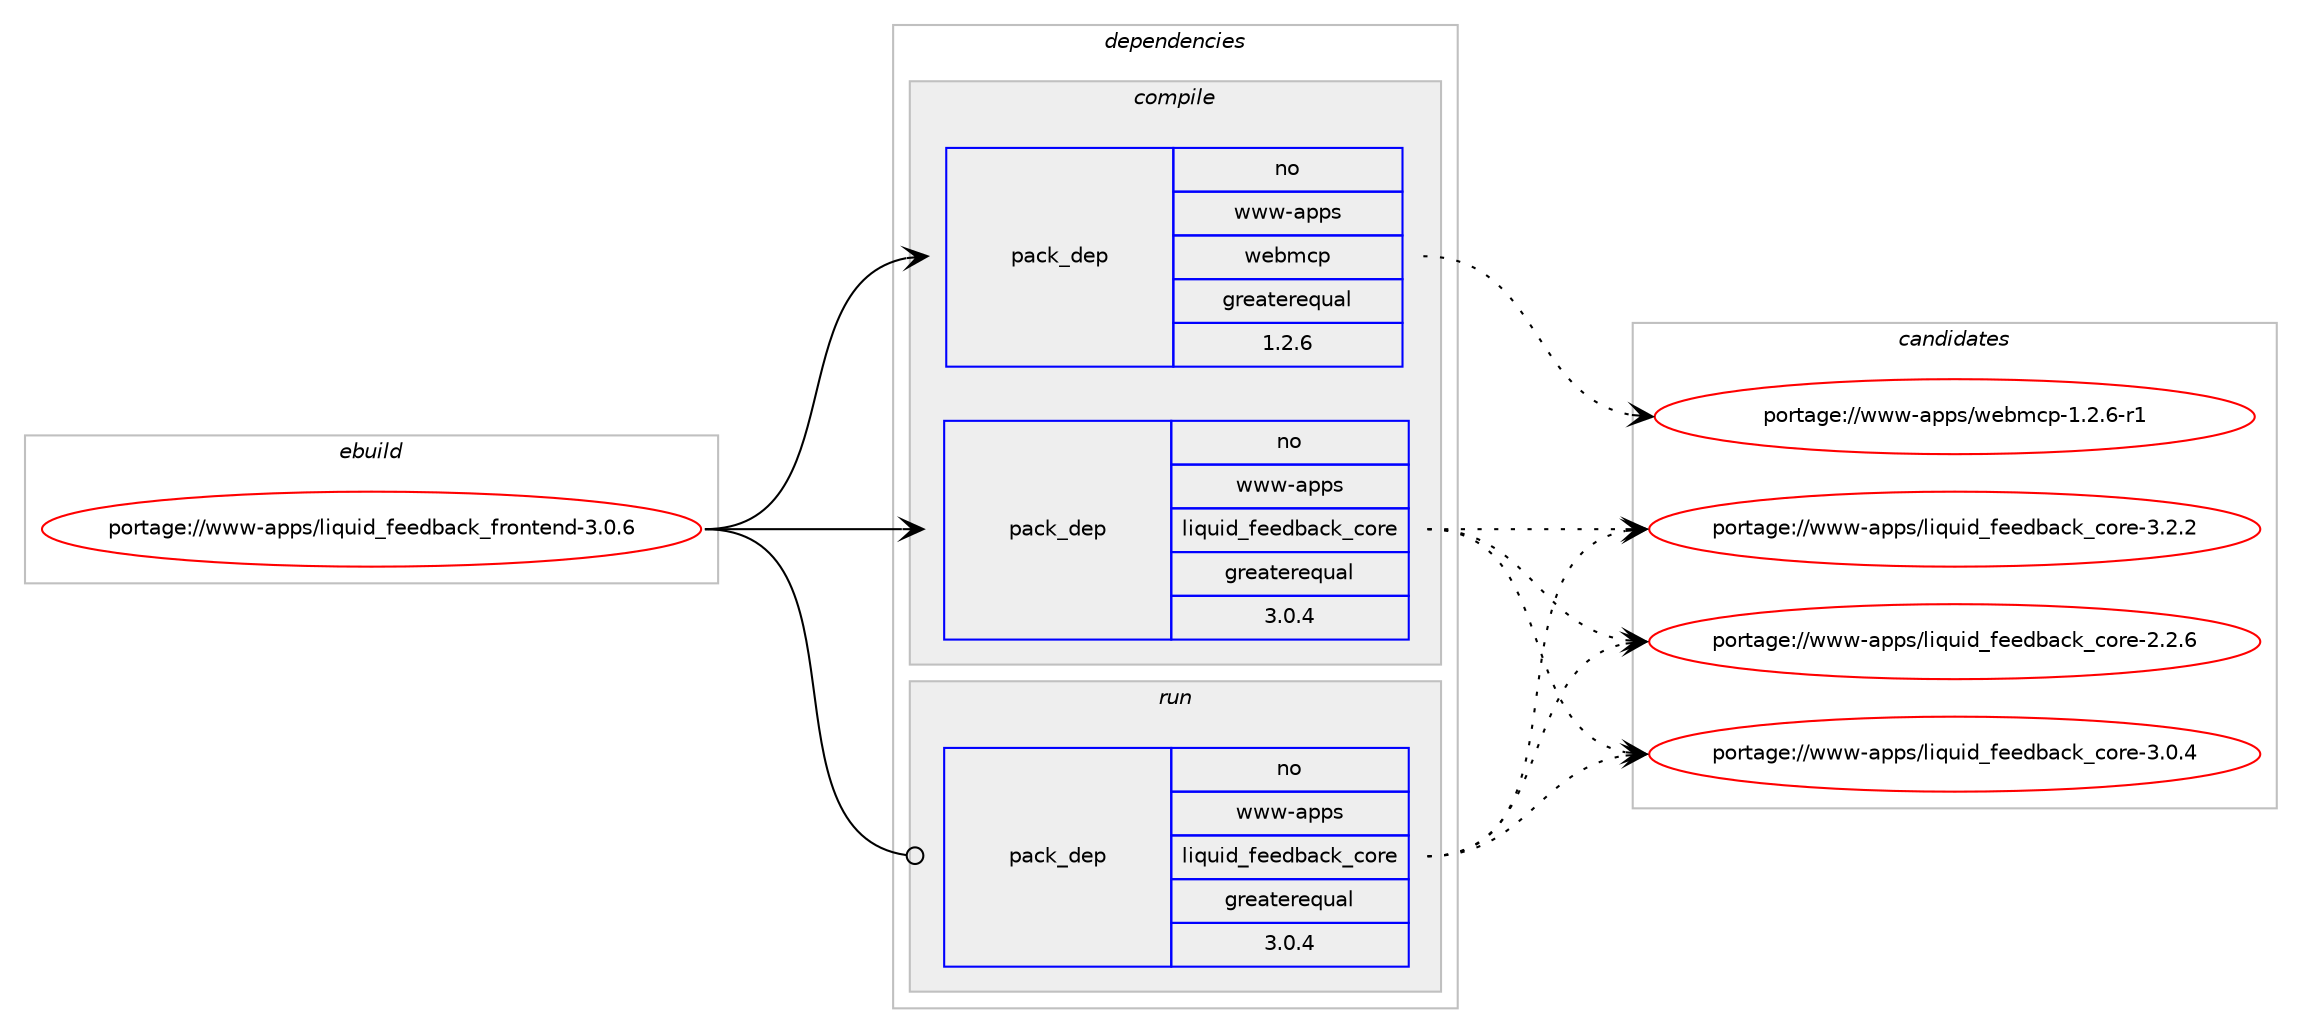 digraph prolog {

# *************
# Graph options
# *************

newrank=true;
concentrate=true;
compound=true;
graph [rankdir=LR,fontname=Helvetica,fontsize=10,ranksep=1.5];#, ranksep=2.5, nodesep=0.2];
edge  [arrowhead=vee];
node  [fontname=Helvetica,fontsize=10];

# **********
# The ebuild
# **********

subgraph cluster_leftcol {
color=gray;
rank=same;
label=<<i>ebuild</i>>;
id [label="portage://www-apps/liquid_feedback_frontend-3.0.6", color=red, width=4, href="../www-apps/liquid_feedback_frontend-3.0.6.svg"];
}

# ****************
# The dependencies
# ****************

subgraph cluster_midcol {
color=gray;
label=<<i>dependencies</i>>;
subgraph cluster_compile {
fillcolor="#eeeeee";
style=filled;
label=<<i>compile</i>>;
subgraph pack1605 {
dependency2837 [label=<<TABLE BORDER="0" CELLBORDER="1" CELLSPACING="0" CELLPADDING="4" WIDTH="220"><TR><TD ROWSPAN="6" CELLPADDING="30">pack_dep</TD></TR><TR><TD WIDTH="110">no</TD></TR><TR><TD>www-apps</TD></TR><TR><TD>liquid_feedback_core</TD></TR><TR><TD>greaterequal</TD></TR><TR><TD>3.0.4</TD></TR></TABLE>>, shape=none, color=blue];
}
id:e -> dependency2837:w [weight=20,style="solid",arrowhead="vee"];
# *** BEGIN UNKNOWN DEPENDENCY TYPE (TODO) ***
# id -> package_dependency(portage://www-apps/liquid_feedback_frontend-3.0.6,install,no,www-apps,rocketwiki-lqfb,none,[,,],[],[])
# *** END UNKNOWN DEPENDENCY TYPE (TODO) ***

subgraph pack1606 {
dependency2838 [label=<<TABLE BORDER="0" CELLBORDER="1" CELLSPACING="0" CELLPADDING="4" WIDTH="220"><TR><TD ROWSPAN="6" CELLPADDING="30">pack_dep</TD></TR><TR><TD WIDTH="110">no</TD></TR><TR><TD>www-apps</TD></TR><TR><TD>webmcp</TD></TR><TR><TD>greaterequal</TD></TR><TR><TD>1.2.6</TD></TR></TABLE>>, shape=none, color=blue];
}
id:e -> dependency2838:w [weight=20,style="solid",arrowhead="vee"];
# *** BEGIN UNKNOWN DEPENDENCY TYPE (TODO) ***
# id -> package_dependency(portage://www-apps/liquid_feedback_frontend-3.0.6,install,no,www-servers,apache,none,[,,],[],[])
# *** END UNKNOWN DEPENDENCY TYPE (TODO) ***

}
subgraph cluster_compileandrun {
fillcolor="#eeeeee";
style=filled;
label=<<i>compile and run</i>>;
}
subgraph cluster_run {
fillcolor="#eeeeee";
style=filled;
label=<<i>run</i>>;
subgraph pack1607 {
dependency2839 [label=<<TABLE BORDER="0" CELLBORDER="1" CELLSPACING="0" CELLPADDING="4" WIDTH="220"><TR><TD ROWSPAN="6" CELLPADDING="30">pack_dep</TD></TR><TR><TD WIDTH="110">no</TD></TR><TR><TD>www-apps</TD></TR><TR><TD>liquid_feedback_core</TD></TR><TR><TD>greaterequal</TD></TR><TR><TD>3.0.4</TD></TR></TABLE>>, shape=none, color=blue];
}
id:e -> dependency2839:w [weight=20,style="solid",arrowhead="odot"];
}
}

# **************
# The candidates
# **************

subgraph cluster_choices {
rank=same;
color=gray;
label=<<i>candidates</i>>;

subgraph choice1605 {
color=black;
nodesep=1;
choice119119119459711211211547108105113117105100951021011011009897991079599111114101455046504654 [label="portage://www-apps/liquid_feedback_core-2.2.6", color=red, width=4,href="../www-apps/liquid_feedback_core-2.2.6.svg"];
choice119119119459711211211547108105113117105100951021011011009897991079599111114101455146484652 [label="portage://www-apps/liquid_feedback_core-3.0.4", color=red, width=4,href="../www-apps/liquid_feedback_core-3.0.4.svg"];
choice119119119459711211211547108105113117105100951021011011009897991079599111114101455146504650 [label="portage://www-apps/liquid_feedback_core-3.2.2", color=red, width=4,href="../www-apps/liquid_feedback_core-3.2.2.svg"];
dependency2837:e -> choice119119119459711211211547108105113117105100951021011011009897991079599111114101455046504654:w [style=dotted,weight="100"];
dependency2837:e -> choice119119119459711211211547108105113117105100951021011011009897991079599111114101455146484652:w [style=dotted,weight="100"];
dependency2837:e -> choice119119119459711211211547108105113117105100951021011011009897991079599111114101455146504650:w [style=dotted,weight="100"];
}
subgraph choice1606 {
color=black;
nodesep=1;
choice11911911945971121121154711910198109991124549465046544511449 [label="portage://www-apps/webmcp-1.2.6-r1", color=red, width=4,href="../www-apps/webmcp-1.2.6-r1.svg"];
dependency2838:e -> choice11911911945971121121154711910198109991124549465046544511449:w [style=dotted,weight="100"];
}
subgraph choice1607 {
color=black;
nodesep=1;
choice119119119459711211211547108105113117105100951021011011009897991079599111114101455046504654 [label="portage://www-apps/liquid_feedback_core-2.2.6", color=red, width=4,href="../www-apps/liquid_feedback_core-2.2.6.svg"];
choice119119119459711211211547108105113117105100951021011011009897991079599111114101455146484652 [label="portage://www-apps/liquid_feedback_core-3.0.4", color=red, width=4,href="../www-apps/liquid_feedback_core-3.0.4.svg"];
choice119119119459711211211547108105113117105100951021011011009897991079599111114101455146504650 [label="portage://www-apps/liquid_feedback_core-3.2.2", color=red, width=4,href="../www-apps/liquid_feedback_core-3.2.2.svg"];
dependency2839:e -> choice119119119459711211211547108105113117105100951021011011009897991079599111114101455046504654:w [style=dotted,weight="100"];
dependency2839:e -> choice119119119459711211211547108105113117105100951021011011009897991079599111114101455146484652:w [style=dotted,weight="100"];
dependency2839:e -> choice119119119459711211211547108105113117105100951021011011009897991079599111114101455146504650:w [style=dotted,weight="100"];
}
}

}
